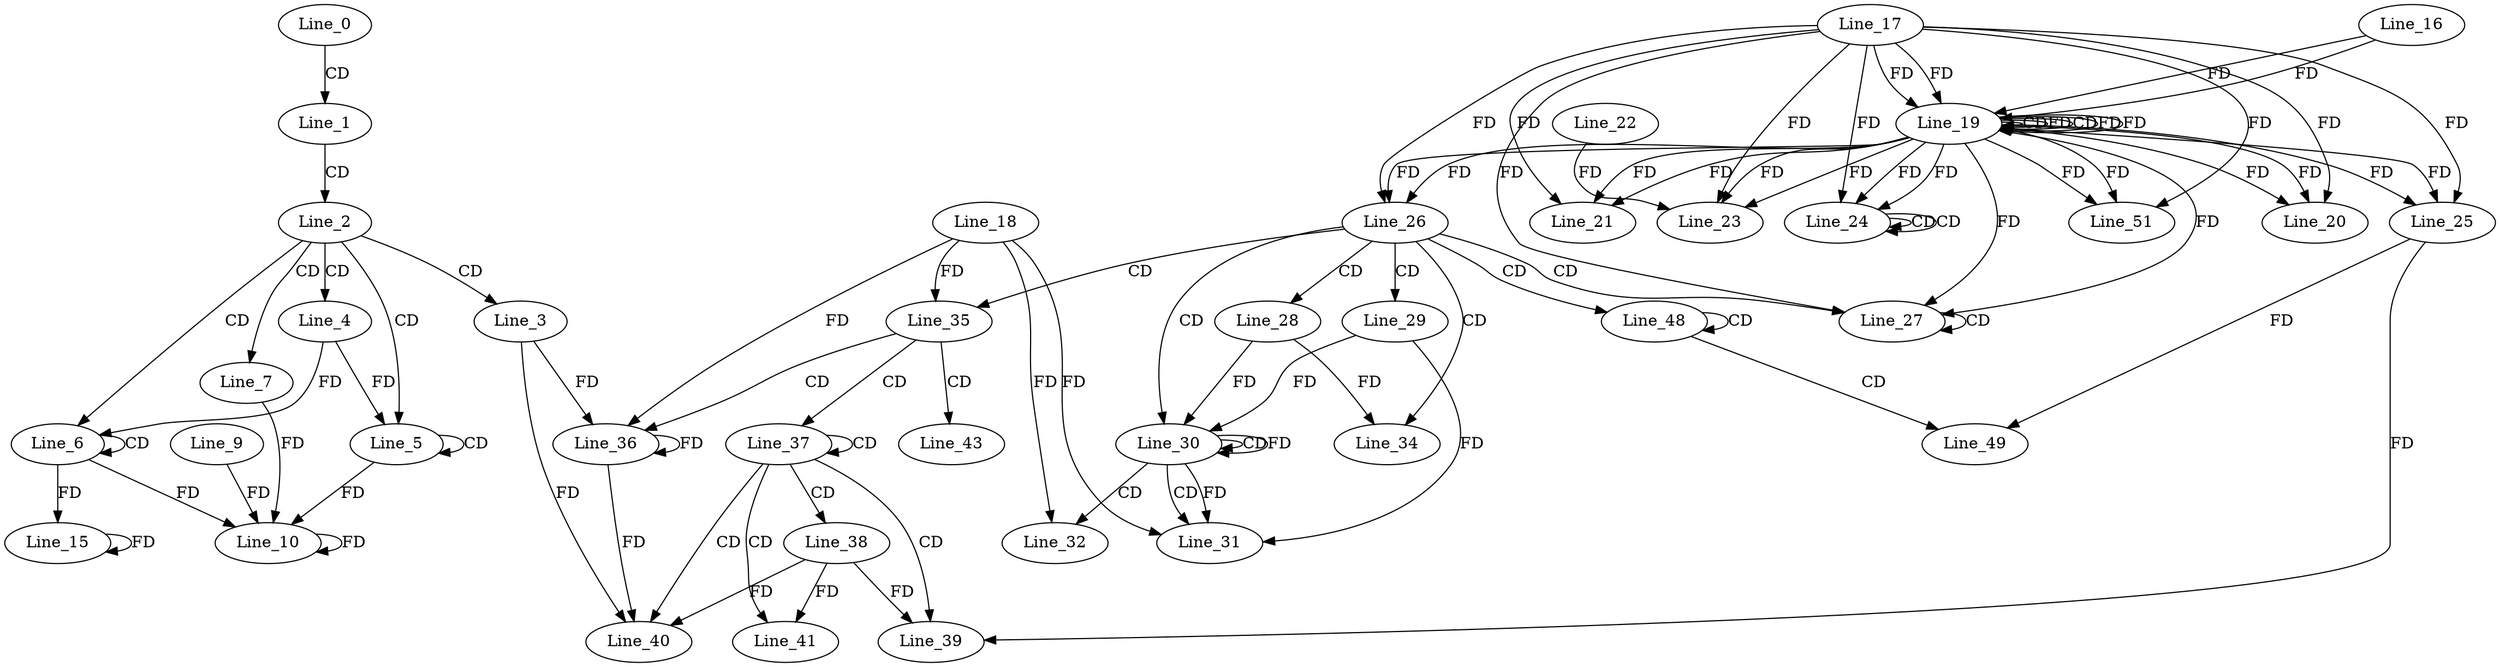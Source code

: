 digraph G {
  Line_0;
  Line_1;
  Line_2;
  Line_3;
  Line_4;
  Line_5;
  Line_5;
  Line_6;
  Line_6;
  Line_7;
  Line_10;
  Line_10;
  Line_9;
  Line_15;
  Line_15;
  Line_19;
  Line_19;
  Line_17;
  Line_16;
  Line_19;
  Line_19;
  Line_19;
  Line_20;
  Line_21;
  Line_23;
  Line_22;
  Line_24;
  Line_24;
  Line_24;
  Line_25;
  Line_26;
  Line_26;
  Line_27;
  Line_27;
  Line_28;
  Line_29;
  Line_30;
  Line_30;
  Line_30;
  Line_31;
  Line_18;
  Line_32;
  Line_34;
  Line_35;
  Line_35;
  Line_36;
  Line_36;
  Line_37;
  Line_37;
  Line_38;
  Line_39;
  Line_25;
  Line_40;
  Line_41;
  Line_41;
  Line_43;
  Line_48;
  Line_48;
  Line_49;
  Line_49;
  Line_51;
  Line_0 -> Line_1 [ label="CD" ];
  Line_1 -> Line_2 [ label="CD" ];
  Line_2 -> Line_3 [ label="CD" ];
  Line_2 -> Line_4 [ label="CD" ];
  Line_2 -> Line_5 [ label="CD" ];
  Line_5 -> Line_5 [ label="CD" ];
  Line_4 -> Line_5 [ label="FD" ];
  Line_2 -> Line_6 [ label="CD" ];
  Line_6 -> Line_6 [ label="CD" ];
  Line_4 -> Line_6 [ label="FD" ];
  Line_2 -> Line_7 [ label="CD" ];
  Line_7 -> Line_10 [ label="FD" ];
  Line_10 -> Line_10 [ label="FD" ];
  Line_9 -> Line_10 [ label="FD" ];
  Line_5 -> Line_10 [ label="FD" ];
  Line_6 -> Line_10 [ label="FD" ];
  Line_6 -> Line_15 [ label="FD" ];
  Line_15 -> Line_15 [ label="FD" ];
  Line_19 -> Line_19 [ label="CD" ];
  Line_17 -> Line_19 [ label="FD" ];
  Line_19 -> Line_19 [ label="FD" ];
  Line_16 -> Line_19 [ label="FD" ];
  Line_19 -> Line_19 [ label="CD" ];
  Line_17 -> Line_19 [ label="FD" ];
  Line_19 -> Line_19 [ label="FD" ];
  Line_19 -> Line_19 [ label="FD" ];
  Line_16 -> Line_19 [ label="FD" ];
  Line_17 -> Line_20 [ label="FD" ];
  Line_19 -> Line_20 [ label="FD" ];
  Line_19 -> Line_20 [ label="FD" ];
  Line_17 -> Line_21 [ label="FD" ];
  Line_19 -> Line_21 [ label="FD" ];
  Line_19 -> Line_21 [ label="FD" ];
  Line_17 -> Line_23 [ label="FD" ];
  Line_19 -> Line_23 [ label="FD" ];
  Line_19 -> Line_23 [ label="FD" ];
  Line_22 -> Line_23 [ label="FD" ];
  Line_24 -> Line_24 [ label="CD" ];
  Line_24 -> Line_24 [ label="CD" ];
  Line_17 -> Line_24 [ label="FD" ];
  Line_19 -> Line_24 [ label="FD" ];
  Line_19 -> Line_24 [ label="FD" ];
  Line_17 -> Line_25 [ label="FD" ];
  Line_19 -> Line_25 [ label="FD" ];
  Line_19 -> Line_25 [ label="FD" ];
  Line_17 -> Line_26 [ label="FD" ];
  Line_19 -> Line_26 [ label="FD" ];
  Line_19 -> Line_26 [ label="FD" ];
  Line_26 -> Line_27 [ label="CD" ];
  Line_27 -> Line_27 [ label="CD" ];
  Line_17 -> Line_27 [ label="FD" ];
  Line_19 -> Line_27 [ label="FD" ];
  Line_19 -> Line_27 [ label="FD" ];
  Line_26 -> Line_28 [ label="CD" ];
  Line_26 -> Line_29 [ label="CD" ];
  Line_26 -> Line_30 [ label="CD" ];
  Line_30 -> Line_30 [ label="CD" ];
  Line_30 -> Line_30 [ label="FD" ];
  Line_29 -> Line_30 [ label="FD" ];
  Line_28 -> Line_30 [ label="FD" ];
  Line_30 -> Line_31 [ label="CD" ];
  Line_18 -> Line_31 [ label="FD" ];
  Line_30 -> Line_31 [ label="FD" ];
  Line_29 -> Line_31 [ label="FD" ];
  Line_30 -> Line_32 [ label="CD" ];
  Line_18 -> Line_32 [ label="FD" ];
  Line_26 -> Line_34 [ label="CD" ];
  Line_28 -> Line_34 [ label="FD" ];
  Line_26 -> Line_35 [ label="CD" ];
  Line_18 -> Line_35 [ label="FD" ];
  Line_35 -> Line_36 [ label="CD" ];
  Line_3 -> Line_36 [ label="FD" ];
  Line_36 -> Line_36 [ label="FD" ];
  Line_18 -> Line_36 [ label="FD" ];
  Line_35 -> Line_37 [ label="CD" ];
  Line_37 -> Line_37 [ label="CD" ];
  Line_37 -> Line_38 [ label="CD" ];
  Line_37 -> Line_39 [ label="CD" ];
  Line_38 -> Line_39 [ label="FD" ];
  Line_25 -> Line_39 [ label="FD" ];
  Line_37 -> Line_40 [ label="CD" ];
  Line_38 -> Line_40 [ label="FD" ];
  Line_3 -> Line_40 [ label="FD" ];
  Line_36 -> Line_40 [ label="FD" ];
  Line_37 -> Line_41 [ label="CD" ];
  Line_38 -> Line_41 [ label="FD" ];
  Line_35 -> Line_43 [ label="CD" ];
  Line_26 -> Line_48 [ label="CD" ];
  Line_48 -> Line_48 [ label="CD" ];
  Line_48 -> Line_49 [ label="CD" ];
  Line_25 -> Line_49 [ label="FD" ];
  Line_17 -> Line_51 [ label="FD" ];
  Line_19 -> Line_51 [ label="FD" ];
  Line_19 -> Line_51 [ label="FD" ];
}
